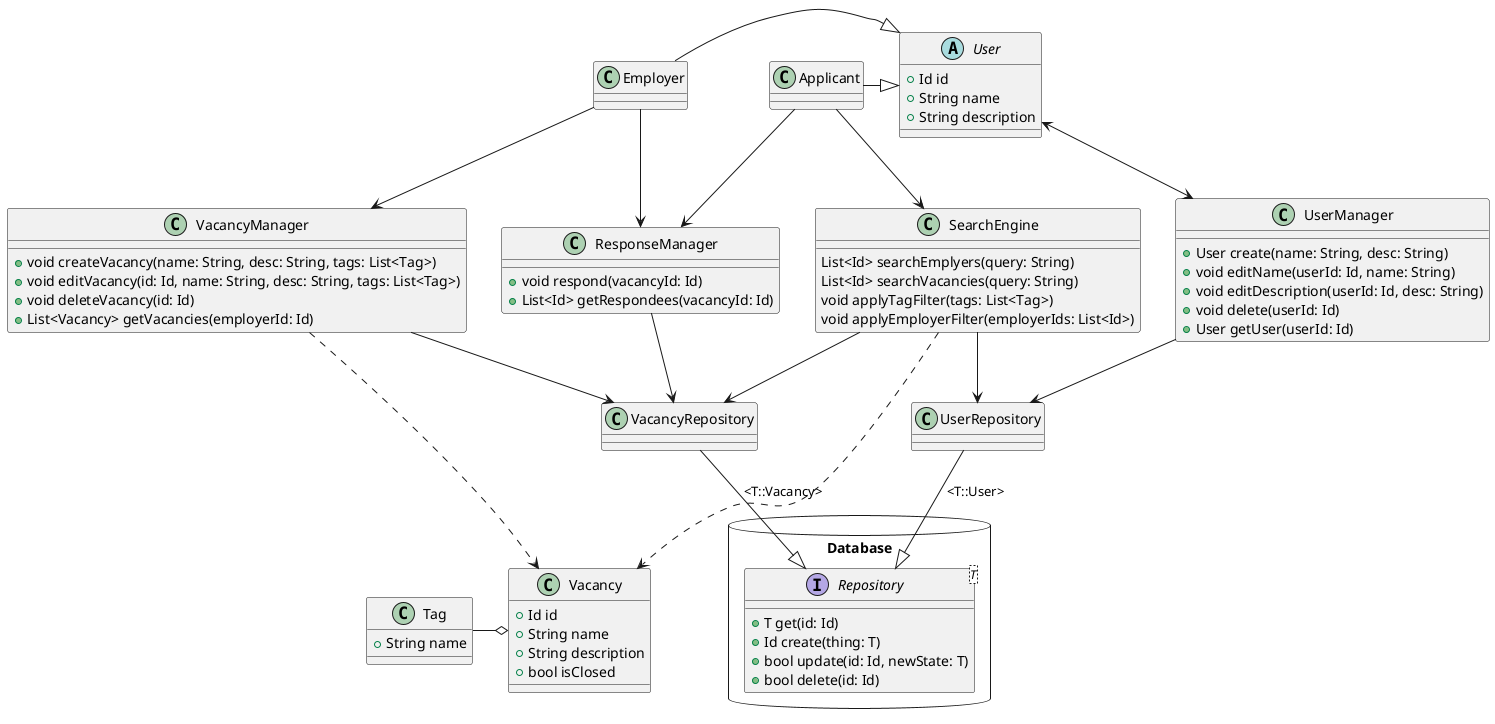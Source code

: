 @startuml
allowmixing

abstract User {
  + Id id
  + String name
  + String description
}

class Applicant

class Employer

class UserManager {
  + User create(name: String, desc: String)
  + void editName(userId: Id, name: String)
  + void editDescription(userId: Id, desc: String)
  + void delete(userId: Id)
  + User getUser(userId: Id)
}

class VacancyManager {
  + void createVacancy(name: String, desc: String, tags: List<Tag>)
  + void editVacancy(id: Id, name: String, desc: String, tags: List<Tag>)
  + void deleteVacancy(id: Id)
  + List<Vacancy> getVacancies(employerId: Id)
}

class ResponseManager {
  + void respond(vacancyId: Id)
  + List<Id> getRespondees(vacancyId: Id)
}

class Vacancy {
  + Id id
  + String name
  + String description
  + bool isClosed
}

class Tag {
  + String name
}

class SearchEngine {
  List<Id> searchEmplyers(query: String)
  List<Id> searchVacancies(query: String)
  void applyTagFilter(tags: List<Tag>)
  void applyEmployerFilter(employerIds: List<Id>)
}

package Database <<Database>> {
  interface Repository<T> {
    + T get(id: Id)
    + Id create(thing: T)
    + bool update(id: Id, newState: T)
    + bool delete(id: Id)
  }
}

VacancyRepository --|> Repository:<T::Vacancy>
UserRepository --|> Repository:<T::User>

UserManager --> UserRepository
VacancyManager --> VacancyRepository
SearchEngine --> VacancyRepository
SearchEngine --> UserRepository
ResponseManager --> VacancyRepository

Employer -|> User
Applicant -|> User

User <--> UserManager

Employer --> VacancyManager
Tag -o Vacancy

Applicant --> SearchEngine

VacancyManager -.-> Vacancy

SearchEngine -.-> Vacancy

Applicant --> ResponseManager
Employer --> ResponseManager

@enduml
